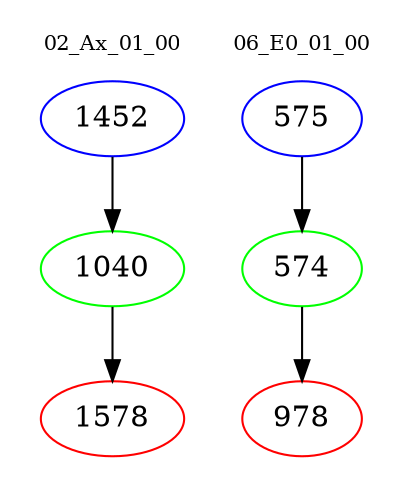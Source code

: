 digraph{
subgraph cluster_0 {
color = white
label = "02_Ax_01_00";
fontsize=10;
T0_1452 [label="1452", color="blue"]
T0_1452 -> T0_1040 [color="black"]
T0_1040 [label="1040", color="green"]
T0_1040 -> T0_1578 [color="black"]
T0_1578 [label="1578", color="red"]
}
subgraph cluster_1 {
color = white
label = "06_E0_01_00";
fontsize=10;
T1_575 [label="575", color="blue"]
T1_575 -> T1_574 [color="black"]
T1_574 [label="574", color="green"]
T1_574 -> T1_978 [color="black"]
T1_978 [label="978", color="red"]
}
}
